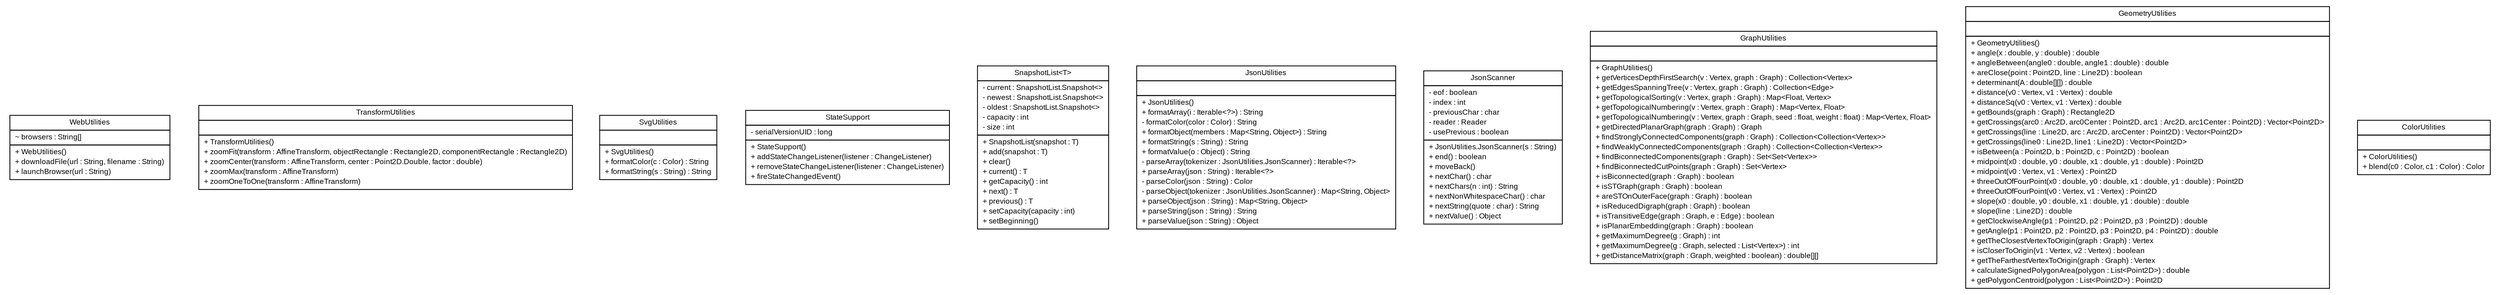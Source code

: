 #!/usr/local/bin/dot
#
# Class diagram 
# Generated by UMLGraph version R5_6 (http://www.umlgraph.org/)
#

digraph G {
	edge [fontname="arial",fontsize=10,labelfontname="arial",labelfontsize=10];
	node [fontname="arial",fontsize=10,shape=plaintext];
	nodesep=0.25;
	ranksep=0.5;
	// pfc.utilities.WebUtilities
	c2320 [label=<<table title="pfc.utilities.WebUtilities" border="0" cellborder="1" cellspacing="0" cellpadding="2" port="p" href="./WebUtilities.html">
		<tr><td><table border="0" cellspacing="0" cellpadding="1">
<tr><td align="center" balign="center"> WebUtilities </td></tr>
		</table></td></tr>
		<tr><td><table border="0" cellspacing="0" cellpadding="1">
<tr><td align="left" balign="left"> ~ browsers : String[] </td></tr>
		</table></td></tr>
		<tr><td><table border="0" cellspacing="0" cellpadding="1">
<tr><td align="left" balign="left"> + WebUtilities() </td></tr>
<tr><td align="left" balign="left"> + downloadFile(url : String, filename : String) </td></tr>
<tr><td align="left" balign="left"> + launchBrowser(url : String) </td></tr>
		</table></td></tr>
		</table>>, URL="./WebUtilities.html", fontname="arial", fontcolor="black", fontsize=9.0];
	// pfc.utilities.TransformUtilities
	c2321 [label=<<table title="pfc.utilities.TransformUtilities" border="0" cellborder="1" cellspacing="0" cellpadding="2" port="p" href="./TransformUtilities.html">
		<tr><td><table border="0" cellspacing="0" cellpadding="1">
<tr><td align="center" balign="center"> TransformUtilities </td></tr>
		</table></td></tr>
		<tr><td><table border="0" cellspacing="0" cellpadding="1">
<tr><td align="left" balign="left">  </td></tr>
		</table></td></tr>
		<tr><td><table border="0" cellspacing="0" cellpadding="1">
<tr><td align="left" balign="left"> + TransformUtilities() </td></tr>
<tr><td align="left" balign="left"> + zoomFit(transform : AffineTransform, objectRectangle : Rectangle2D, componentRectangle : Rectangle2D) </td></tr>
<tr><td align="left" balign="left"> + zoomCenter(transform : AffineTransform, center : Point2D.Double, factor : double) </td></tr>
<tr><td align="left" balign="left"> + zoomMax(transform : AffineTransform) </td></tr>
<tr><td align="left" balign="left"> + zoomOneToOne(transform : AffineTransform) </td></tr>
		</table></td></tr>
		</table>>, URL="./TransformUtilities.html", fontname="arial", fontcolor="black", fontsize=9.0];
	// pfc.utilities.SvgUtilities
	c2322 [label=<<table title="pfc.utilities.SvgUtilities" border="0" cellborder="1" cellspacing="0" cellpadding="2" port="p" href="./SvgUtilities.html">
		<tr><td><table border="0" cellspacing="0" cellpadding="1">
<tr><td align="center" balign="center"> SvgUtilities </td></tr>
		</table></td></tr>
		<tr><td><table border="0" cellspacing="0" cellpadding="1">
<tr><td align="left" balign="left">  </td></tr>
		</table></td></tr>
		<tr><td><table border="0" cellspacing="0" cellpadding="1">
<tr><td align="left" balign="left"> + SvgUtilities() </td></tr>
<tr><td align="left" balign="left"> + formatColor(c : Color) : String </td></tr>
<tr><td align="left" balign="left"> + formatString(s : String) : String </td></tr>
		</table></td></tr>
		</table>>, URL="./SvgUtilities.html", fontname="arial", fontcolor="black", fontsize=9.0];
	// pfc.utilities.StateSupport
	c2323 [label=<<table title="pfc.utilities.StateSupport" border="0" cellborder="1" cellspacing="0" cellpadding="2" port="p" href="./StateSupport.html">
		<tr><td><table border="0" cellspacing="0" cellpadding="1">
<tr><td align="center" balign="center"> StateSupport </td></tr>
		</table></td></tr>
		<tr><td><table border="0" cellspacing="0" cellpadding="1">
<tr><td align="left" balign="left"> - serialVersionUID : long </td></tr>
		</table></td></tr>
		<tr><td><table border="0" cellspacing="0" cellpadding="1">
<tr><td align="left" balign="left"> + StateSupport() </td></tr>
<tr><td align="left" balign="left"> + addStateChangeListener(listener : ChangeListener) </td></tr>
<tr><td align="left" balign="left"> + removeStateChangeListener(listener : ChangeListener) </td></tr>
<tr><td align="left" balign="left"> + fireStateChangedEvent() </td></tr>
		</table></td></tr>
		</table>>, URL="./StateSupport.html", fontname="arial", fontcolor="black", fontsize=9.0];
	// pfc.utilities.SnapshotList<T>
	c2324 [label=<<table title="pfc.utilities.SnapshotList" border="0" cellborder="1" cellspacing="0" cellpadding="2" port="p" href="./SnapshotList.html">
		<tr><td><table border="0" cellspacing="0" cellpadding="1">
<tr><td align="center" balign="center"> SnapshotList&lt;T&gt; </td></tr>
		</table></td></tr>
		<tr><td><table border="0" cellspacing="0" cellpadding="1">
<tr><td align="left" balign="left"> - current : SnapshotList.Snapshot&lt;&gt; </td></tr>
<tr><td align="left" balign="left"> - newest : SnapshotList.Snapshot&lt;&gt; </td></tr>
<tr><td align="left" balign="left"> - oldest : SnapshotList.Snapshot&lt;&gt; </td></tr>
<tr><td align="left" balign="left"> - capacity : int </td></tr>
<tr><td align="left" balign="left"> - size : int </td></tr>
		</table></td></tr>
		<tr><td><table border="0" cellspacing="0" cellpadding="1">
<tr><td align="left" balign="left"> + SnapshotList(snapshot : T) </td></tr>
<tr><td align="left" balign="left"> + add(snapshot : T) </td></tr>
<tr><td align="left" balign="left"> + clear() </td></tr>
<tr><td align="left" balign="left"> + current() : T </td></tr>
<tr><td align="left" balign="left"> + getCapacity() : int </td></tr>
<tr><td align="left" balign="left"> + next() : T </td></tr>
<tr><td align="left" balign="left"> + previous() : T </td></tr>
<tr><td align="left" balign="left"> + setCapacity(capacity : int) </td></tr>
<tr><td align="left" balign="left"> + setBeginning() </td></tr>
		</table></td></tr>
		</table>>, URL="./SnapshotList.html", fontname="arial", fontcolor="black", fontsize=9.0];
	// pfc.utilities.JsonUtilities
	c2325 [label=<<table title="pfc.utilities.JsonUtilities" border="0" cellborder="1" cellspacing="0" cellpadding="2" port="p" href="./JsonUtilities.html">
		<tr><td><table border="0" cellspacing="0" cellpadding="1">
<tr><td align="center" balign="center"> JsonUtilities </td></tr>
		</table></td></tr>
		<tr><td><table border="0" cellspacing="0" cellpadding="1">
<tr><td align="left" balign="left">  </td></tr>
		</table></td></tr>
		<tr><td><table border="0" cellspacing="0" cellpadding="1">
<tr><td align="left" balign="left"> + JsonUtilities() </td></tr>
<tr><td align="left" balign="left"> + formatArray(i : Iterable&lt;?&gt;) : String </td></tr>
<tr><td align="left" balign="left"> - formatColor(color : Color) : String </td></tr>
<tr><td align="left" balign="left"> + formatObject(members : Map&lt;String, Object&gt;) : String </td></tr>
<tr><td align="left" balign="left"> + formatString(s : String) : String </td></tr>
<tr><td align="left" balign="left"> + formatValue(o : Object) : String </td></tr>
<tr><td align="left" balign="left"> - parseArray(tokenizer : JsonUtilities.JsonScanner) : Iterable&lt;?&gt; </td></tr>
<tr><td align="left" balign="left"> + parseArray(json : String) : Iterable&lt;?&gt; </td></tr>
<tr><td align="left" balign="left"> - parseColor(json : String) : Color </td></tr>
<tr><td align="left" balign="left"> - parseObject(tokenizer : JsonUtilities.JsonScanner) : Map&lt;String, Object&gt; </td></tr>
<tr><td align="left" balign="left"> + parseObject(json : String) : Map&lt;String, Object&gt; </td></tr>
<tr><td align="left" balign="left"> + parseString(json : String) : String </td></tr>
<tr><td align="left" balign="left"> + parseValue(json : String) : Object </td></tr>
		</table></td></tr>
		</table>>, URL="./JsonUtilities.html", fontname="arial", fontcolor="black", fontsize=9.0];
	// pfc.utilities.JsonUtilities.JsonScanner
	c2326 [label=<<table title="pfc.utilities.JsonUtilities.JsonScanner" border="0" cellborder="1" cellspacing="0" cellpadding="2" port="p" href="./JsonUtilities.JsonScanner.html">
		<tr><td><table border="0" cellspacing="0" cellpadding="1">
<tr><td align="center" balign="center"> JsonScanner </td></tr>
		</table></td></tr>
		<tr><td><table border="0" cellspacing="0" cellpadding="1">
<tr><td align="left" balign="left"> - eof : boolean </td></tr>
<tr><td align="left" balign="left"> - index : int </td></tr>
<tr><td align="left" balign="left"> - previousChar : char </td></tr>
<tr><td align="left" balign="left"> - reader : Reader </td></tr>
<tr><td align="left" balign="left"> - usePrevious : boolean </td></tr>
		</table></td></tr>
		<tr><td><table border="0" cellspacing="0" cellpadding="1">
<tr><td align="left" balign="left"> + JsonUtilities.JsonScanner(s : String) </td></tr>
<tr><td align="left" balign="left"> + end() : boolean </td></tr>
<tr><td align="left" balign="left"> + moveBack() </td></tr>
<tr><td align="left" balign="left"> + nextChar() : char </td></tr>
<tr><td align="left" balign="left"> + nextChars(n : int) : String </td></tr>
<tr><td align="left" balign="left"> + nextNonWhitespaceChar() : char </td></tr>
<tr><td align="left" balign="left"> + nextString(quote : char) : String </td></tr>
<tr><td align="left" balign="left"> + nextValue() : Object </td></tr>
		</table></td></tr>
		</table>>, URL="./JsonUtilities.JsonScanner.html", fontname="arial", fontcolor="black", fontsize=9.0];
	// pfc.utilities.GraphUtilities
	c2327 [label=<<table title="pfc.utilities.GraphUtilities" border="0" cellborder="1" cellspacing="0" cellpadding="2" port="p" href="./GraphUtilities.html">
		<tr><td><table border="0" cellspacing="0" cellpadding="1">
<tr><td align="center" balign="center"> GraphUtilities </td></tr>
		</table></td></tr>
		<tr><td><table border="0" cellspacing="0" cellpadding="1">
<tr><td align="left" balign="left">  </td></tr>
		</table></td></tr>
		<tr><td><table border="0" cellspacing="0" cellpadding="1">
<tr><td align="left" balign="left"> + GraphUtilities() </td></tr>
<tr><td align="left" balign="left"> + getVerticesDepthFirstSearch(v : Vertex, graph : Graph) : Collection&lt;Vertex&gt; </td></tr>
<tr><td align="left" balign="left"> + getEdgesSpanningTree(v : Vertex, graph : Graph) : Collection&lt;Edge&gt; </td></tr>
<tr><td align="left" balign="left"> + getTopologicalSorting(v : Vertex, graph : Graph) : Map&lt;Float, Vertex&gt; </td></tr>
<tr><td align="left" balign="left"> + getTopologicalNumbering(v : Vertex, graph : Graph) : Map&lt;Vertex, Float&gt; </td></tr>
<tr><td align="left" balign="left"> + getTopologicalNumbering(v : Vertex, graph : Graph, seed : float, weight : float) : Map&lt;Vertex, Float&gt; </td></tr>
<tr><td align="left" balign="left"> + getDirectedPlanarGraph(graph : Graph) : Graph </td></tr>
<tr><td align="left" balign="left"> + findStronglyConnectedComponents(graph : Graph) : Collection&lt;Collection&lt;Vertex&gt;&gt; </td></tr>
<tr><td align="left" balign="left"> + findWeaklyConnectedComponents(graph : Graph) : Collection&lt;Collection&lt;Vertex&gt;&gt; </td></tr>
<tr><td align="left" balign="left"> + findBiconnectedComponents(graph : Graph) : Set&lt;Set&lt;Vertex&gt;&gt; </td></tr>
<tr><td align="left" balign="left"> + findBiconnectedCutPoints(graph : Graph) : Set&lt;Vertex&gt; </td></tr>
<tr><td align="left" balign="left"> + isBiconnected(graph : Graph) : boolean </td></tr>
<tr><td align="left" balign="left"> + isSTGraph(graph : Graph) : boolean </td></tr>
<tr><td align="left" balign="left"> + areSTOnOuterFace(graph : Graph) : boolean </td></tr>
<tr><td align="left" balign="left"> + isReducedDigraph(graph : Graph) : boolean </td></tr>
<tr><td align="left" balign="left"> + isTransitiveEdge(graph : Graph, e : Edge) : boolean </td></tr>
<tr><td align="left" balign="left"> + isPlanarEmbedding(graph : Graph) : boolean </td></tr>
<tr><td align="left" balign="left"> + getMaximumDegree(g : Graph) : int </td></tr>
<tr><td align="left" balign="left"> + getMaximumDegree(g : Graph, selected : List&lt;Vertex&gt;) : int </td></tr>
<tr><td align="left" balign="left"> + getDistanceMatrix(graph : Graph, weighted : boolean) : double[][] </td></tr>
		</table></td></tr>
		</table>>, URL="./GraphUtilities.html", fontname="arial", fontcolor="black", fontsize=9.0];
	// pfc.utilities.GeometryUtilities
	c2328 [label=<<table title="pfc.utilities.GeometryUtilities" border="0" cellborder="1" cellspacing="0" cellpadding="2" port="p" href="./GeometryUtilities.html">
		<tr><td><table border="0" cellspacing="0" cellpadding="1">
<tr><td align="center" balign="center"> GeometryUtilities </td></tr>
		</table></td></tr>
		<tr><td><table border="0" cellspacing="0" cellpadding="1">
<tr><td align="left" balign="left">  </td></tr>
		</table></td></tr>
		<tr><td><table border="0" cellspacing="0" cellpadding="1">
<tr><td align="left" balign="left"> + GeometryUtilities() </td></tr>
<tr><td align="left" balign="left"> + angle(x : double, y : double) : double </td></tr>
<tr><td align="left" balign="left"> + angleBetween(angle0 : double, angle1 : double) : double </td></tr>
<tr><td align="left" balign="left"> + areClose(point : Point2D, line : Line2D) : boolean </td></tr>
<tr><td align="left" balign="left"> + determinant(A : double[][]) : double </td></tr>
<tr><td align="left" balign="left"> + distance(v0 : Vertex, v1 : Vertex) : double </td></tr>
<tr><td align="left" balign="left"> + distanceSq(v0 : Vertex, v1 : Vertex) : double </td></tr>
<tr><td align="left" balign="left"> + getBounds(graph : Graph) : Rectangle2D </td></tr>
<tr><td align="left" balign="left"> + getCrossings(arc0 : Arc2D, arc0Center : Point2D, arc1 : Arc2D, arc1Center : Point2D) : Vector&lt;Point2D&gt; </td></tr>
<tr><td align="left" balign="left"> + getCrossings(line : Line2D, arc : Arc2D, arcCenter : Point2D) : Vector&lt;Point2D&gt; </td></tr>
<tr><td align="left" balign="left"> + getCrossings(line0 : Line2D, line1 : Line2D) : Vector&lt;Point2D&gt; </td></tr>
<tr><td align="left" balign="left"> + isBetween(a : Point2D, b : Point2D, c : Point2D) : boolean </td></tr>
<tr><td align="left" balign="left"> + midpoint(x0 : double, y0 : double, x1 : double, y1 : double) : Point2D </td></tr>
<tr><td align="left" balign="left"> + midpoint(v0 : Vertex, v1 : Vertex) : Point2D </td></tr>
<tr><td align="left" balign="left"> + threeOutOfFourPoint(x0 : double, y0 : double, x1 : double, y1 : double) : Point2D </td></tr>
<tr><td align="left" balign="left"> + threeOutOfFourPoint(v0 : Vertex, v1 : Vertex) : Point2D </td></tr>
<tr><td align="left" balign="left"> + slope(x0 : double, y0 : double, x1 : double, y1 : double) : double </td></tr>
<tr><td align="left" balign="left"> + slope(line : Line2D) : double </td></tr>
<tr><td align="left" balign="left"> + getClockwiseAngle(p1 : Point2D, p2 : Point2D, p3 : Point2D) : double </td></tr>
<tr><td align="left" balign="left"> + getAngle(p1 : Point2D, p2 : Point2D, p3 : Point2D, p4 : Point2D) : double </td></tr>
<tr><td align="left" balign="left"> + getTheClosestVertexToOrigin(graph : Graph) : Vertex </td></tr>
<tr><td align="left" balign="left"> + isCloserToOrigin(v1 : Vertex, v2 : Vertex) : boolean </td></tr>
<tr><td align="left" balign="left"> + getTheFarthestVertexToOrigin(graph : Graph) : Vertex </td></tr>
<tr><td align="left" balign="left"> + calculateSignedPolygonArea(polygon : List&lt;Point2D&gt;) : double </td></tr>
<tr><td align="left" balign="left"> + getPolygonCentroid(polygon : List&lt;Point2D&gt;) : Point2D </td></tr>
		</table></td></tr>
		</table>>, URL="./GeometryUtilities.html", fontname="arial", fontcolor="black", fontsize=9.0];
	// pfc.utilities.ColorUtilities
	c2329 [label=<<table title="pfc.utilities.ColorUtilities" border="0" cellborder="1" cellspacing="0" cellpadding="2" port="p" href="./ColorUtilities.html">
		<tr><td><table border="0" cellspacing="0" cellpadding="1">
<tr><td align="center" balign="center"> ColorUtilities </td></tr>
		</table></td></tr>
		<tr><td><table border="0" cellspacing="0" cellpadding="1">
<tr><td align="left" balign="left">  </td></tr>
		</table></td></tr>
		<tr><td><table border="0" cellspacing="0" cellpadding="1">
<tr><td align="left" balign="left"> + ColorUtilities() </td></tr>
<tr><td align="left" balign="left"> + blend(c0 : Color, c1 : Color) : Color </td></tr>
		</table></td></tr>
		</table>>, URL="./ColorUtilities.html", fontname="arial", fontcolor="black", fontsize=9.0];
}

